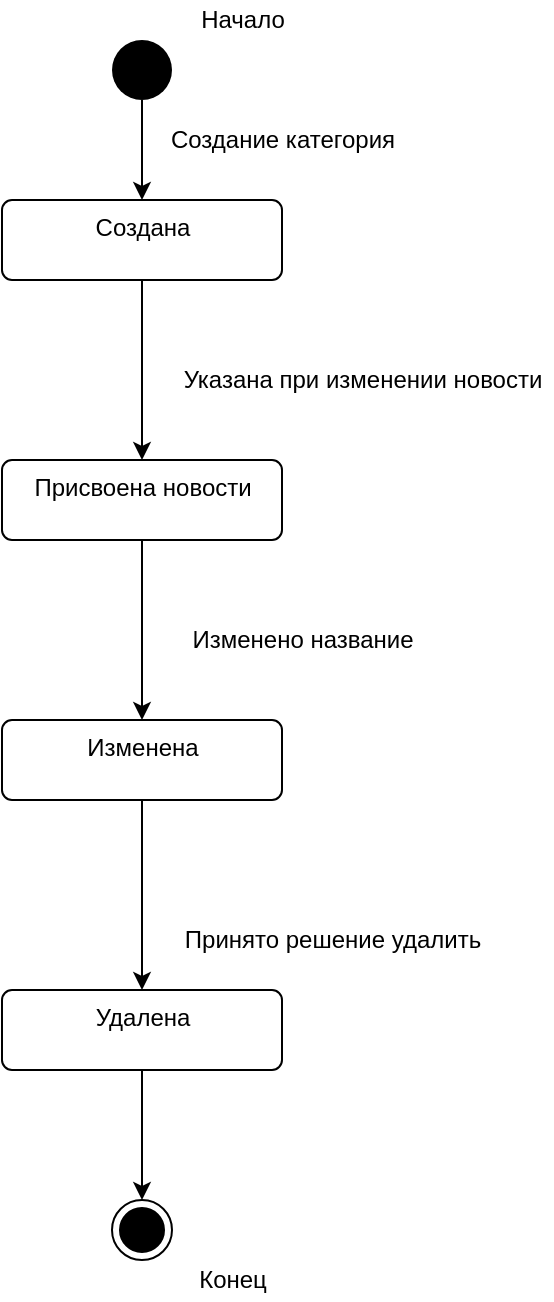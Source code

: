 <mxfile version="15.9.4" type="device" pages="2"><diagram id="tHwqoX5piFjwgA3y4jzz" name="Диаграмма состояний категорий"><mxGraphModel dx="1422" dy="794" grid="1" gridSize="10" guides="1" tooltips="1" connect="1" arrows="1" fold="1" page="1" pageScale="1" pageWidth="827" pageHeight="1169" math="0" shadow="0"><root><mxCell id="0"/><mxCell id="1" parent="0"/><mxCell id="svdX3wV6zDlBJfcQ6Xdy-11" style="edgeStyle=orthogonalEdgeStyle;rounded=0;orthogonalLoop=1;jettySize=auto;html=1;exitX=0.5;exitY=1;exitDx=0;exitDy=0;entryX=0.5;entryY=0;entryDx=0;entryDy=0;" edge="1" parent="1" source="svdX3wV6zDlBJfcQ6Xdy-1" target="svdX3wV6zDlBJfcQ6Xdy-3"><mxGeometry relative="1" as="geometry"/></mxCell><mxCell id="svdX3wV6zDlBJfcQ6Xdy-1" value="" style="ellipse;fillColor=#000000;strokeColor=none;" vertex="1" parent="1"><mxGeometry x="190" y="70" width="30" height="30" as="geometry"/></mxCell><mxCell id="svdX3wV6zDlBJfcQ6Xdy-2" value="" style="ellipse;html=1;shape=endState;fillColor=#000000;strokeColor=#000000;" vertex="1" parent="1"><mxGeometry x="190" y="650" width="30" height="30" as="geometry"/></mxCell><mxCell id="svdX3wV6zDlBJfcQ6Xdy-12" style="edgeStyle=orthogonalEdgeStyle;rounded=0;orthogonalLoop=1;jettySize=auto;html=1;exitX=0.5;exitY=1;exitDx=0;exitDy=0;entryX=0.5;entryY=0;entryDx=0;entryDy=0;" edge="1" parent="1" source="svdX3wV6zDlBJfcQ6Xdy-3" target="svdX3wV6zDlBJfcQ6Xdy-4"><mxGeometry relative="1" as="geometry"/></mxCell><mxCell id="svdX3wV6zDlBJfcQ6Xdy-3" value="Создана" style="html=1;align=center;verticalAlign=top;rounded=1;absoluteArcSize=1;arcSize=10;dashed=0;" vertex="1" parent="1"><mxGeometry x="135" y="150" width="140" height="40" as="geometry"/></mxCell><mxCell id="svdX3wV6zDlBJfcQ6Xdy-13" style="edgeStyle=orthogonalEdgeStyle;rounded=0;orthogonalLoop=1;jettySize=auto;html=1;exitX=0.5;exitY=1;exitDx=0;exitDy=0;entryX=0.5;entryY=0;entryDx=0;entryDy=0;" edge="1" parent="1" source="svdX3wV6zDlBJfcQ6Xdy-4" target="svdX3wV6zDlBJfcQ6Xdy-5"><mxGeometry relative="1" as="geometry"/></mxCell><mxCell id="svdX3wV6zDlBJfcQ6Xdy-4" value="Присвоена новости" style="html=1;align=center;verticalAlign=top;rounded=1;absoluteArcSize=1;arcSize=10;dashed=0;" vertex="1" parent="1"><mxGeometry x="135" y="280" width="140" height="40" as="geometry"/></mxCell><mxCell id="svdX3wV6zDlBJfcQ6Xdy-14" style="edgeStyle=orthogonalEdgeStyle;rounded=0;orthogonalLoop=1;jettySize=auto;html=1;exitX=0.5;exitY=1;exitDx=0;exitDy=0;entryX=0.5;entryY=0;entryDx=0;entryDy=0;" edge="1" parent="1" source="svdX3wV6zDlBJfcQ6Xdy-5" target="svdX3wV6zDlBJfcQ6Xdy-7"><mxGeometry relative="1" as="geometry"/></mxCell><mxCell id="svdX3wV6zDlBJfcQ6Xdy-5" value="Изменена" style="html=1;align=center;verticalAlign=top;rounded=1;absoluteArcSize=1;arcSize=10;dashed=0;" vertex="1" parent="1"><mxGeometry x="135" y="410" width="140" height="40" as="geometry"/></mxCell><mxCell id="svdX3wV6zDlBJfcQ6Xdy-15" style="edgeStyle=orthogonalEdgeStyle;rounded=0;orthogonalLoop=1;jettySize=auto;html=1;exitX=0.5;exitY=1;exitDx=0;exitDy=0;entryX=0.5;entryY=0;entryDx=0;entryDy=0;" edge="1" parent="1" source="svdX3wV6zDlBJfcQ6Xdy-7" target="svdX3wV6zDlBJfcQ6Xdy-2"><mxGeometry relative="1" as="geometry"/></mxCell><mxCell id="svdX3wV6zDlBJfcQ6Xdy-7" value="Удалена" style="html=1;align=center;verticalAlign=top;rounded=1;absoluteArcSize=1;arcSize=10;dashed=0;" vertex="1" parent="1"><mxGeometry x="135" y="545" width="140" height="40" as="geometry"/></mxCell><mxCell id="svdX3wV6zDlBJfcQ6Xdy-17" value="Создание категория" style="text;html=1;align=center;verticalAlign=middle;resizable=0;points=[];autosize=1;strokeColor=none;fillColor=none;" vertex="1" parent="1"><mxGeometry x="210" y="110" width="130" height="20" as="geometry"/></mxCell><mxCell id="svdX3wV6zDlBJfcQ6Xdy-18" value="Начало" style="text;html=1;align=center;verticalAlign=middle;resizable=0;points=[];autosize=1;strokeColor=none;fillColor=none;" vertex="1" parent="1"><mxGeometry x="225" y="50" width="60" height="20" as="geometry"/></mxCell><mxCell id="svdX3wV6zDlBJfcQ6Xdy-19" value="Конец" style="text;html=1;align=center;verticalAlign=middle;resizable=0;points=[];autosize=1;strokeColor=none;fillColor=none;" vertex="1" parent="1"><mxGeometry x="225" y="680" width="50" height="20" as="geometry"/></mxCell><mxCell id="svdX3wV6zDlBJfcQ6Xdy-20" value="Указана при изменении новости" style="text;html=1;align=center;verticalAlign=middle;resizable=0;points=[];autosize=1;strokeColor=none;fillColor=none;" vertex="1" parent="1"><mxGeometry x="220" y="230" width="190" height="20" as="geometry"/></mxCell><mxCell id="svdX3wV6zDlBJfcQ6Xdy-21" value="Изменено название" style="text;html=1;align=center;verticalAlign=middle;resizable=0;points=[];autosize=1;strokeColor=none;fillColor=none;" vertex="1" parent="1"><mxGeometry x="220" y="360" width="130" height="20" as="geometry"/></mxCell><mxCell id="svdX3wV6zDlBJfcQ6Xdy-22" value="Принято решение удалить" style="text;html=1;align=center;verticalAlign=middle;resizable=0;points=[];autosize=1;strokeColor=none;fillColor=none;" vertex="1" parent="1"><mxGeometry x="220" y="510" width="160" height="20" as="geometry"/></mxCell></root></mxGraphModel></diagram><diagram id="rb3msqv55hduBQJIwttk" name="Page-2"><mxGraphModel dx="2844" dy="1588" grid="1" gridSize="10" guides="1" tooltips="1" connect="1" arrows="1" fold="1" page="1" pageScale="1" pageWidth="827" pageHeight="1169" math="0" shadow="0"><root><mxCell id="663PtTSdU_E0on5tPUbW-0"/><mxCell id="663PtTSdU_E0on5tPUbW-1" parent="663PtTSdU_E0on5tPUbW-0"/><mxCell id="cEBY9XATBxj3EOBoowPL-3" value="News" style="swimlane;html=1;childLayout=stackLayout;startSize=20;rounded=0;shadow=0;comic=0;labelBackgroundColor=none;strokeWidth=1;fontFamily=Verdana;fontSize=12;align=center;" vertex="1" parent="663PtTSdU_E0on5tPUbW-1"><mxGeometry x="40" y="20" width="1255" height="1470" as="geometry"/></mxCell><mxCell id="cEBY9XATBxj3EOBoowPL-4" value="Author" style="swimlane;html=1;startSize=20;" vertex="1" parent="cEBY9XATBxj3EOBoowPL-3"><mxGeometry y="20" width="250" height="1450" as="geometry"/></mxCell><mxCell id="cEBY9XATBxj3EOBoowPL-31" value="" style="ellipse;whiteSpace=wrap;html=1;rounded=0;shadow=0;comic=0;labelBackgroundColor=none;strokeWidth=1;fillColor=#000000;fontFamily=Verdana;fontSize=12;align=center;" vertex="1" parent="cEBY9XATBxj3EOBoowPL-4"><mxGeometry x="100" y="50" width="40" height="40" as="geometry"/></mxCell><mxCell id="cEBY9XATBxj3EOBoowPL-32" value="Создаёт" style="rounded=1;whiteSpace=wrap;html=1;shadow=0;comic=0;labelBackgroundColor=none;strokeWidth=1;fontFamily=Verdana;fontSize=12;align=center;arcSize=50;" vertex="1" parent="cEBY9XATBxj3EOBoowPL-4"><mxGeometry x="70" y="140" width="100" height="30" as="geometry"/></mxCell><mxCell id="cEBY9XATBxj3EOBoowPL-30" style="edgeStyle=orthogonalEdgeStyle;rounded=0;html=1;labelBackgroundColor=none;startArrow=none;startFill=0;startSize=5;endArrow=classicThin;endFill=1;endSize=5;jettySize=auto;orthogonalLoop=1;strokeWidth=1;fontFamily=Verdana;fontSize=12" edge="1" parent="cEBY9XATBxj3EOBoowPL-4" source="cEBY9XATBxj3EOBoowPL-31" target="cEBY9XATBxj3EOBoowPL-32"><mxGeometry relative="1" as="geometry"/></mxCell><mxCell id="cEBY9XATBxj3EOBoowPL-152" style="edgeStyle=orthogonalEdgeStyle;rounded=0;orthogonalLoop=1;jettySize=auto;html=1;exitX=0.5;exitY=1;exitDx=0;exitDy=0;entryX=0.5;entryY=0;entryDx=0;entryDy=0;" edge="1" parent="cEBY9XATBxj3EOBoowPL-4" source="cEBY9XATBxj3EOBoowPL-148" target="cEBY9XATBxj3EOBoowPL-149"><mxGeometry relative="1" as="geometry"/></mxCell><mxCell id="cEBY9XATBxj3EOBoowPL-148" value="Читает комментарии" style="rounded=1;whiteSpace=wrap;html=1;shadow=0;comic=0;labelBackgroundColor=none;strokeWidth=1;fontFamily=Verdana;fontSize=12;align=center;arcSize=50;" vertex="1" parent="cEBY9XATBxj3EOBoowPL-4"><mxGeometry x="70" y="1160" width="100" height="30" as="geometry"/></mxCell><mxCell id="cEBY9XATBxj3EOBoowPL-149" value="Корректирует новость" style="rounded=1;whiteSpace=wrap;html=1;shadow=0;comic=0;labelBackgroundColor=none;strokeWidth=1;fontFamily=Verdana;fontSize=12;align=center;arcSize=50;" vertex="1" parent="cEBY9XATBxj3EOBoowPL-4"><mxGeometry x="70" y="1220" width="100" height="30" as="geometry"/></mxCell><mxCell id="cEBY9XATBxj3EOBoowPL-13" value="System" style="swimlane;html=1;startSize=20;" vertex="1" parent="cEBY9XATBxj3EOBoowPL-3"><mxGeometry x="250" y="20" width="250" height="1450" as="geometry"/></mxCell><mxCell id="cEBY9XATBxj3EOBoowPL-101" style="edgeStyle=orthogonalEdgeStyle;rounded=0;orthogonalLoop=1;jettySize=auto;html=1;exitX=0.5;exitY=1;exitDx=0;exitDy=0;entryX=0.5;entryY=0;entryDx=0;entryDy=0;" edge="1" parent="cEBY9XATBxj3EOBoowPL-13" source="cEBY9XATBxj3EOBoowPL-16" target="cEBY9XATBxj3EOBoowPL-18"><mxGeometry relative="1" as="geometry"/></mxCell><mxCell id="cEBY9XATBxj3EOBoowPL-16" value="Сохраняет" style="rounded=1;whiteSpace=wrap;html=1;shadow=0;comic=0;labelBackgroundColor=none;strokeWidth=1;fontFamily=Verdana;fontSize=12;align=center;arcSize=50;" vertex="1" parent="cEBY9XATBxj3EOBoowPL-13"><mxGeometry x="85" y="230" width="100" height="30" as="geometry"/></mxCell><mxCell id="cEBY9XATBxj3EOBoowPL-18" value="" style="whiteSpace=wrap;html=1;rounded=0;shadow=0;comic=0;labelBackgroundColor=none;strokeWidth=1;fillColor=#000000;fontFamily=Verdana;fontSize=12;align=center;rotation=0;" vertex="1" parent="cEBY9XATBxj3EOBoowPL-13"><mxGeometry x="61.5" y="330" width="147" height="10" as="geometry"/></mxCell><mxCell id="cEBY9XATBxj3EOBoowPL-7" value="Сохраняет данные" style="rounded=1;whiteSpace=wrap;html=1;shadow=0;comic=0;labelBackgroundColor=none;strokeWidth=1;fontFamily=Verdana;fontSize=12;align=center;arcSize=50;" vertex="1" parent="cEBY9XATBxj3EOBoowPL-13"><mxGeometry x="75" y="1070" width="100" height="30" as="geometry"/></mxCell><mxCell id="cEBY9XATBxj3EOBoowPL-135" style="edgeStyle=orthogonalEdgeStyle;rounded=0;orthogonalLoop=1;jettySize=auto;html=1;exitX=0.5;exitY=1;exitDx=0;exitDy=0;entryX=0.5;entryY=0;entryDx=0;entryDy=0;" edge="1" parent="cEBY9XATBxj3EOBoowPL-13" source="cEBY9XATBxj3EOBoowPL-128" target="cEBY9XATBxj3EOBoowPL-7"><mxGeometry relative="1" as="geometry"/></mxCell><mxCell id="cEBY9XATBxj3EOBoowPL-128" value="" style="whiteSpace=wrap;html=1;rounded=0;shadow=0;comic=0;labelBackgroundColor=none;strokeWidth=1;fillColor=#000000;fontFamily=Verdana;fontSize=12;align=center;rotation=0;" vertex="1" parent="cEBY9XATBxj3EOBoowPL-13"><mxGeometry x="51.5" y="980" width="147" height="10" as="geometry"/></mxCell><mxCell id="cEBY9XATBxj3EOBoowPL-89" value="" style="shape=mxgraph.bpmn.shape;html=1;verticalLabelPosition=bottom;labelBackgroundColor=#ffffff;verticalAlign=top;perimeter=ellipsePerimeter;outline=end;symbol=terminate;rounded=0;shadow=0;comic=0;strokeWidth=1;fontFamily=Verdana;fontSize=12;align=center;" vertex="1" parent="cEBY9XATBxj3EOBoowPL-13"><mxGeometry x="105" y="1370" width="40" height="40" as="geometry"/></mxCell><mxCell id="cEBY9XATBxj3EOBoowPL-154" style="edgeStyle=orthogonalEdgeStyle;rounded=0;orthogonalLoop=1;jettySize=auto;html=1;exitX=0.5;exitY=1;exitDx=0;exitDy=0;entryX=0.5;entryY=0;entryDx=0;entryDy=0;" edge="1" parent="cEBY9XATBxj3EOBoowPL-13" source="cEBY9XATBxj3EOBoowPL-150" target="cEBY9XATBxj3EOBoowPL-89"><mxGeometry relative="1" as="geometry"/></mxCell><mxCell id="cEBY9XATBxj3EOBoowPL-150" value="Сохраняет данные" style="rounded=1;whiteSpace=wrap;html=1;shadow=0;comic=0;labelBackgroundColor=none;strokeWidth=1;fontFamily=Verdana;fontSize=12;align=center;arcSize=50;" vertex="1" parent="cEBY9XATBxj3EOBoowPL-13"><mxGeometry x="74" y="1310" width="100" height="30" as="geometry"/></mxCell><mxCell id="cEBY9XATBxj3EOBoowPL-29" value="Reader 1" style="swimlane;html=1;startSize=20;" vertex="1" parent="cEBY9XATBxj3EOBoowPL-3"><mxGeometry x="500" y="20" width="250" height="1450" as="geometry"/></mxCell><mxCell id="cEBY9XATBxj3EOBoowPL-105" style="edgeStyle=orthogonalEdgeStyle;rounded=0;orthogonalLoop=1;jettySize=auto;html=1;exitX=0.5;exitY=1;exitDx=0;exitDy=0;entryX=0.5;entryY=0;entryDx=0;entryDy=0;" edge="1" parent="cEBY9XATBxj3EOBoowPL-29" source="cEBY9XATBxj3EOBoowPL-96" target="cEBY9XATBxj3EOBoowPL-98"><mxGeometry relative="1" as="geometry"/></mxCell><mxCell id="cEBY9XATBxj3EOBoowPL-96" value="Получает" style="rounded=1;whiteSpace=wrap;html=1;shadow=0;comic=0;labelBackgroundColor=none;strokeWidth=1;fontFamily=Verdana;fontSize=12;align=center;arcSize=50;" vertex="1" parent="cEBY9XATBxj3EOBoowPL-29"><mxGeometry x="75" y="410" width="100" height="30" as="geometry"/></mxCell><mxCell id="cEBY9XATBxj3EOBoowPL-111" style="edgeStyle=orthogonalEdgeStyle;rounded=0;orthogonalLoop=1;jettySize=auto;html=1;exitX=0.5;exitY=1;exitDx=0;exitDy=0;" edge="1" parent="cEBY9XATBxj3EOBoowPL-29" source="cEBY9XATBxj3EOBoowPL-98" target="cEBY9XATBxj3EOBoowPL-108"><mxGeometry relative="1" as="geometry"/></mxCell><mxCell id="cEBY9XATBxj3EOBoowPL-98" value="Читает" style="rounded=1;whiteSpace=wrap;html=1;shadow=0;comic=0;labelBackgroundColor=none;strokeWidth=1;fontFamily=Verdana;fontSize=12;align=center;arcSize=50;" vertex="1" parent="cEBY9XATBxj3EOBoowPL-29"><mxGeometry x="75" y="520" width="100" height="30" as="geometry"/></mxCell><mxCell id="cEBY9XATBxj3EOBoowPL-119" style="edgeStyle=orthogonalEdgeStyle;rounded=0;orthogonalLoop=1;jettySize=auto;html=1;exitX=0.5;exitY=1;exitDx=0;exitDy=0;entryX=0.5;entryY=0;entryDx=0;entryDy=0;" edge="1" parent="cEBY9XATBxj3EOBoowPL-29" source="cEBY9XATBxj3EOBoowPL-108" target="cEBY9XATBxj3EOBoowPL-23"><mxGeometry relative="1" as="geometry"/></mxCell><mxCell id="cEBY9XATBxj3EOBoowPL-125" style="edgeStyle=orthogonalEdgeStyle;rounded=0;orthogonalLoop=1;jettySize=auto;html=1;exitX=0.5;exitY=1;exitDx=0;exitDy=0;entryX=0.5;entryY=0;entryDx=0;entryDy=0;" edge="1" parent="cEBY9XATBxj3EOBoowPL-29" source="EKLqeoll0erFHcxmEned-23" target="cEBY9XATBxj3EOBoowPL-122"><mxGeometry relative="1" as="geometry"><mxPoint x="110.0" y="780" as="sourcePoint"/></mxGeometry></mxCell><mxCell id="EKLqeoll0erFHcxmEned-24" style="edgeStyle=orthogonalEdgeStyle;rounded=0;orthogonalLoop=1;jettySize=auto;html=1;exitX=0;exitY=0.5;exitDx=0;exitDy=0;entryX=0.5;entryY=0;entryDx=0;entryDy=0;" edge="1" parent="cEBY9XATBxj3EOBoowPL-29" source="cEBY9XATBxj3EOBoowPL-108" target="EKLqeoll0erFHcxmEned-23"><mxGeometry relative="1" as="geometry"/></mxCell><mxCell id="cEBY9XATBxj3EOBoowPL-108" value="" style="rhombus;" vertex="1" parent="cEBY9XATBxj3EOBoowPL-29"><mxGeometry x="110" y="620" width="30" height="30" as="geometry"/></mxCell><mxCell id="cEBY9XATBxj3EOBoowPL-114" value="Хочет написать комментарий ?" style="text;html=1;align=center;verticalAlign=middle;resizable=0;points=[];autosize=1;strokeColor=none;fillColor=none;" vertex="1" parent="cEBY9XATBxj3EOBoowPL-29"><mxGeometry x="45" y="580" width="190" height="20" as="geometry"/></mxCell><mxCell id="cEBY9XATBxj3EOBoowPL-23" value="Пишет комментарий" style="rounded=1;whiteSpace=wrap;html=1;shadow=0;comic=0;labelBackgroundColor=none;strokeWidth=1;fontFamily=Verdana;fontSize=12;align=center;arcSize=50;" vertex="1" parent="cEBY9XATBxj3EOBoowPL-29"><mxGeometry x="130" y="690" width="100" height="30" as="geometry"/></mxCell><mxCell id="cEBY9XATBxj3EOBoowPL-122" value="Ставит лайк" style="rounded=1;whiteSpace=wrap;html=1;shadow=0;comic=0;labelBackgroundColor=none;strokeWidth=1;fontFamily=Verdana;fontSize=12;align=center;arcSize=50;" vertex="1" parent="cEBY9XATBxj3EOBoowPL-29"><mxGeometry x="20" y="835" width="100" height="30" as="geometry"/></mxCell><mxCell id="EKLqeoll0erFHcxmEned-0" value="Да" style="text;html=1;align=center;verticalAlign=middle;resizable=0;points=[];autosize=1;strokeColor=none;fillColor=none;" vertex="1" parent="cEBY9XATBxj3EOBoowPL-29"><mxGeometry x="140" y="650" width="30" height="20" as="geometry"/></mxCell><mxCell id="EKLqeoll0erFHcxmEned-7" value="нет" style="text;html=1;align=center;verticalAlign=middle;resizable=0;points=[];autosize=1;strokeColor=none;fillColor=none;" vertex="1" parent="cEBY9XATBxj3EOBoowPL-29"><mxGeometry x="55" y="690" width="30" height="20" as="geometry"/></mxCell><mxCell id="EKLqeoll0erFHcxmEned-23" value="" style="rhombus;" vertex="1" parent="cEBY9XATBxj3EOBoowPL-29"><mxGeometry x="75" y="720" width="30" height="30" as="geometry"/></mxCell><mxCell id="EKLqeoll0erFHcxmEned-25" value="Хочет поставить лайк ?" style="text;html=1;align=center;verticalAlign=middle;resizable=0;points=[];autosize=1;strokeColor=none;fillColor=none;" vertex="1" parent="cEBY9XATBxj3EOBoowPL-29"><mxGeometry x="-75" y="730" width="150" height="20" as="geometry"/></mxCell><mxCell id="EKLqeoll0erFHcxmEned-34" value="Да" style="text;html=1;align=center;verticalAlign=middle;resizable=0;points=[];autosize=1;strokeColor=none;fillColor=none;" vertex="1" parent="cEBY9XATBxj3EOBoowPL-29"><mxGeometry x="40" y="800" width="30" height="20" as="geometry"/></mxCell><mxCell id="EKLqeoll0erFHcxmEned-35" value="нет" style="text;html=1;align=center;verticalAlign=middle;resizable=0;points=[];autosize=1;strokeColor=none;fillColor=none;" vertex="1" parent="cEBY9XATBxj3EOBoowPL-29"><mxGeometry x="125" y="790" width="30" height="20" as="geometry"/></mxCell><mxCell id="cEBY9XATBxj3EOBoowPL-81" style="edgeStyle=orthogonalEdgeStyle;rounded=0;orthogonalLoop=1;jettySize=auto;html=1;exitX=0.5;exitY=1;exitDx=0;exitDy=0;entryX=0.5;entryY=0;entryDx=0;entryDy=0;" edge="1" parent="cEBY9XATBxj3EOBoowPL-3" source="cEBY9XATBxj3EOBoowPL-32" target="cEBY9XATBxj3EOBoowPL-16"><mxGeometry relative="1" as="geometry"/></mxCell><mxCell id="cEBY9XATBxj3EOBoowPL-86" value="..." style="swimlane;html=1;startSize=20;" vertex="1" parent="cEBY9XATBxj3EOBoowPL-3"><mxGeometry x="750" y="20" width="250" height="1450" as="geometry"/></mxCell><mxCell id="cEBY9XATBxj3EOBoowPL-106" style="edgeStyle=orthogonalEdgeStyle;rounded=0;orthogonalLoop=1;jettySize=auto;html=1;exitX=0.5;exitY=1;exitDx=0;exitDy=0;entryX=0.5;entryY=0;entryDx=0;entryDy=0;" edge="1" parent="cEBY9XATBxj3EOBoowPL-86" source="cEBY9XATBxj3EOBoowPL-97" target="cEBY9XATBxj3EOBoowPL-99"><mxGeometry relative="1" as="geometry"/></mxCell><mxCell id="cEBY9XATBxj3EOBoowPL-97" value="Получает" style="rounded=1;whiteSpace=wrap;html=1;shadow=0;comic=0;labelBackgroundColor=none;strokeWidth=1;fontFamily=Verdana;fontSize=12;align=center;arcSize=50;" vertex="1" parent="cEBY9XATBxj3EOBoowPL-86"><mxGeometry x="75" y="410" width="100" height="30" as="geometry"/></mxCell><mxCell id="cEBY9XATBxj3EOBoowPL-112" style="edgeStyle=orthogonalEdgeStyle;rounded=0;orthogonalLoop=1;jettySize=auto;html=1;exitX=0.5;exitY=1;exitDx=0;exitDy=0;entryX=0.5;entryY=0;entryDx=0;entryDy=0;" edge="1" parent="cEBY9XATBxj3EOBoowPL-86" source="cEBY9XATBxj3EOBoowPL-99" target="cEBY9XATBxj3EOBoowPL-109"><mxGeometry relative="1" as="geometry"/></mxCell><mxCell id="cEBY9XATBxj3EOBoowPL-99" value="Читает" style="rounded=1;whiteSpace=wrap;html=1;shadow=0;comic=0;labelBackgroundColor=none;strokeWidth=1;fontFamily=Verdana;fontSize=12;align=center;arcSize=50;" vertex="1" parent="cEBY9XATBxj3EOBoowPL-86"><mxGeometry x="75" y="520" width="100" height="30" as="geometry"/></mxCell><mxCell id="cEBY9XATBxj3EOBoowPL-120" style="edgeStyle=orthogonalEdgeStyle;rounded=0;orthogonalLoop=1;jettySize=auto;html=1;exitX=0.5;exitY=1;exitDx=0;exitDy=0;entryX=0.5;entryY=0;entryDx=0;entryDy=0;" edge="1" parent="cEBY9XATBxj3EOBoowPL-86" source="cEBY9XATBxj3EOBoowPL-109" target="cEBY9XATBxj3EOBoowPL-117"><mxGeometry relative="1" as="geometry"/></mxCell><mxCell id="EKLqeoll0erFHcxmEned-54" style="edgeStyle=orthogonalEdgeStyle;rounded=0;orthogonalLoop=1;jettySize=auto;html=1;exitX=0;exitY=0.5;exitDx=0;exitDy=0;entryX=0.5;entryY=0;entryDx=0;entryDy=0;" edge="1" parent="cEBY9XATBxj3EOBoowPL-86" source="cEBY9XATBxj3EOBoowPL-109" target="EKLqeoll0erFHcxmEned-46"><mxGeometry relative="1" as="geometry"/></mxCell><mxCell id="cEBY9XATBxj3EOBoowPL-109" value="" style="rhombus;" vertex="1" parent="cEBY9XATBxj3EOBoowPL-86"><mxGeometry x="110" y="620" width="30" height="30" as="geometry"/></mxCell><mxCell id="cEBY9XATBxj3EOBoowPL-115" value="Хочет написать комментарий ?" style="text;html=1;align=center;verticalAlign=middle;resizable=0;points=[];autosize=1;strokeColor=none;fillColor=none;" vertex="1" parent="cEBY9XATBxj3EOBoowPL-86"><mxGeometry x="32" y="580" width="190" height="20" as="geometry"/></mxCell><mxCell id="cEBY9XATBxj3EOBoowPL-117" value="Пишет комментарий" style="rounded=1;whiteSpace=wrap;html=1;shadow=0;comic=0;labelBackgroundColor=none;strokeWidth=1;fontFamily=Verdana;fontSize=12;align=center;arcSize=50;" vertex="1" parent="cEBY9XATBxj3EOBoowPL-86"><mxGeometry x="130" y="690" width="100" height="30" as="geometry"/></mxCell><mxCell id="cEBY9XATBxj3EOBoowPL-123" value="Ставит лайк" style="rounded=1;whiteSpace=wrap;html=1;shadow=0;comic=0;labelBackgroundColor=none;strokeWidth=1;fontFamily=Verdana;fontSize=12;align=center;arcSize=50;" vertex="1" parent="cEBY9XATBxj3EOBoowPL-86"><mxGeometry x="10" y="840" width="100" height="30" as="geometry"/></mxCell><mxCell id="EKLqeoll0erFHcxmEned-1" value="Да" style="text;html=1;align=center;verticalAlign=middle;resizable=0;points=[];autosize=1;strokeColor=none;fillColor=none;" vertex="1" parent="cEBY9XATBxj3EOBoowPL-86"><mxGeometry x="140" y="650" width="30" height="20" as="geometry"/></mxCell><mxCell id="EKLqeoll0erFHcxmEned-4" value="нет" style="text;html=1;align=center;verticalAlign=middle;resizable=0;points=[];autosize=1;strokeColor=none;fillColor=none;" vertex="1" parent="cEBY9XATBxj3EOBoowPL-86"><mxGeometry x="60" y="650" width="30" height="20" as="geometry"/></mxCell><mxCell id="EKLqeoll0erFHcxmEned-55" style="edgeStyle=orthogonalEdgeStyle;rounded=0;orthogonalLoop=1;jettySize=auto;html=1;exitX=0.5;exitY=1;exitDx=0;exitDy=0;entryX=0.593;entryY=0.07;entryDx=0;entryDy=0;entryPerimeter=0;" edge="1" parent="cEBY9XATBxj3EOBoowPL-86" source="EKLqeoll0erFHcxmEned-46" target="cEBY9XATBxj3EOBoowPL-123"><mxGeometry relative="1" as="geometry"/></mxCell><mxCell id="EKLqeoll0erFHcxmEned-46" value="" style="rhombus;" vertex="1" parent="cEBY9XATBxj3EOBoowPL-86"><mxGeometry x="80" y="720" width="30" height="30" as="geometry"/></mxCell><mxCell id="EKLqeoll0erFHcxmEned-47" value="Хочет поставить лайк ?" style="text;html=1;align=center;verticalAlign=middle;resizable=0;points=[];autosize=1;strokeColor=none;fillColor=none;" vertex="1" parent="cEBY9XATBxj3EOBoowPL-86"><mxGeometry x="-70" y="730" width="150" height="20" as="geometry"/></mxCell><mxCell id="EKLqeoll0erFHcxmEned-48" value="Да" style="text;html=1;align=center;verticalAlign=middle;resizable=0;points=[];autosize=1;strokeColor=none;fillColor=none;" vertex="1" parent="cEBY9XATBxj3EOBoowPL-86"><mxGeometry x="45" y="800" width="30" height="20" as="geometry"/></mxCell><mxCell id="EKLqeoll0erFHcxmEned-49" value="нет" style="text;html=1;align=center;verticalAlign=middle;resizable=0;points=[];autosize=1;strokeColor=none;fillColor=none;" vertex="1" parent="cEBY9XATBxj3EOBoowPL-86"><mxGeometry x="130" y="790" width="30" height="20" as="geometry"/></mxCell><mxCell id="cEBY9XATBxj3EOBoowPL-90" value="Reader n" style="swimlane;html=1;startSize=20;" vertex="1" parent="cEBY9XATBxj3EOBoowPL-3"><mxGeometry x="1000" y="20" width="255" height="1450" as="geometry"/></mxCell><mxCell id="cEBY9XATBxj3EOBoowPL-107" style="edgeStyle=orthogonalEdgeStyle;rounded=0;orthogonalLoop=1;jettySize=auto;html=1;exitX=0.5;exitY=1;exitDx=0;exitDy=0;entryX=0.5;entryY=0;entryDx=0;entryDy=0;" edge="1" parent="cEBY9XATBxj3EOBoowPL-90" source="cEBY9XATBxj3EOBoowPL-95" target="cEBY9XATBxj3EOBoowPL-100"><mxGeometry relative="1" as="geometry"/></mxCell><mxCell id="cEBY9XATBxj3EOBoowPL-95" value="Получает" style="rounded=1;whiteSpace=wrap;html=1;shadow=0;comic=0;labelBackgroundColor=none;strokeWidth=1;fontFamily=Verdana;fontSize=12;align=center;arcSize=50;" vertex="1" parent="cEBY9XATBxj3EOBoowPL-90"><mxGeometry x="110" y="410" width="100" height="30" as="geometry"/></mxCell><mxCell id="cEBY9XATBxj3EOBoowPL-113" style="edgeStyle=orthogonalEdgeStyle;rounded=0;orthogonalLoop=1;jettySize=auto;html=1;exitX=0.5;exitY=1;exitDx=0;exitDy=0;entryX=0.5;entryY=0;entryDx=0;entryDy=0;" edge="1" parent="cEBY9XATBxj3EOBoowPL-90" source="cEBY9XATBxj3EOBoowPL-100" target="cEBY9XATBxj3EOBoowPL-110"><mxGeometry relative="1" as="geometry"/></mxCell><mxCell id="cEBY9XATBxj3EOBoowPL-100" value="Читает" style="rounded=1;whiteSpace=wrap;html=1;shadow=0;comic=0;labelBackgroundColor=none;strokeWidth=1;fontFamily=Verdana;fontSize=12;align=center;arcSize=50;" vertex="1" parent="cEBY9XATBxj3EOBoowPL-90"><mxGeometry x="110" y="520" width="100" height="30" as="geometry"/></mxCell><mxCell id="cEBY9XATBxj3EOBoowPL-121" style="edgeStyle=orthogonalEdgeStyle;rounded=0;orthogonalLoop=1;jettySize=auto;html=1;exitX=0.5;exitY=1;exitDx=0;exitDy=0;entryX=0.5;entryY=0;entryDx=0;entryDy=0;" edge="1" parent="cEBY9XATBxj3EOBoowPL-90" source="cEBY9XATBxj3EOBoowPL-110" target="cEBY9XATBxj3EOBoowPL-118"><mxGeometry relative="1" as="geometry"/></mxCell><mxCell id="EKLqeoll0erFHcxmEned-57" style="edgeStyle=orthogonalEdgeStyle;rounded=0;orthogonalLoop=1;jettySize=auto;html=1;exitX=0;exitY=0.5;exitDx=0;exitDy=0;entryX=0.5;entryY=0;entryDx=0;entryDy=0;" edge="1" parent="cEBY9XATBxj3EOBoowPL-90" source="cEBY9XATBxj3EOBoowPL-110" target="EKLqeoll0erFHcxmEned-50"><mxGeometry relative="1" as="geometry"/></mxCell><mxCell id="cEBY9XATBxj3EOBoowPL-110" value="" style="rhombus;" vertex="1" parent="cEBY9XATBxj3EOBoowPL-90"><mxGeometry x="145" y="620" width="30" height="30" as="geometry"/></mxCell><mxCell id="cEBY9XATBxj3EOBoowPL-116" value="Хочет написать комментарий ?" style="text;html=1;align=center;verticalAlign=middle;resizable=0;points=[];autosize=1;strokeColor=none;fillColor=none;" vertex="1" parent="cEBY9XATBxj3EOBoowPL-90"><mxGeometry x="50" y="580" width="190" height="20" as="geometry"/></mxCell><mxCell id="cEBY9XATBxj3EOBoowPL-118" value="Пишет комментарий" style="rounded=1;whiteSpace=wrap;html=1;shadow=0;comic=0;labelBackgroundColor=none;strokeWidth=1;fontFamily=Verdana;fontSize=12;align=center;arcSize=50;" vertex="1" parent="cEBY9XATBxj3EOBoowPL-90"><mxGeometry x="130" y="690" width="100" height="30" as="geometry"/></mxCell><mxCell id="cEBY9XATBxj3EOBoowPL-124" value="Ставит лайк" style="rounded=1;whiteSpace=wrap;html=1;shadow=0;comic=0;labelBackgroundColor=none;strokeWidth=1;fontFamily=Verdana;fontSize=12;align=center;arcSize=50;" vertex="1" parent="cEBY9XATBxj3EOBoowPL-90"><mxGeometry x="10" y="860" width="100" height="30" as="geometry"/></mxCell><mxCell id="EKLqeoll0erFHcxmEned-2" value="Да" style="text;html=1;align=center;verticalAlign=middle;resizable=0;points=[];autosize=1;strokeColor=none;fillColor=none;" vertex="1" parent="cEBY9XATBxj3EOBoowPL-90"><mxGeometry x="165" y="650" width="30" height="20" as="geometry"/></mxCell><mxCell id="EKLqeoll0erFHcxmEned-3" value="нет" style="text;html=1;align=center;verticalAlign=middle;resizable=0;points=[];autosize=1;strokeColor=none;fillColor=none;" vertex="1" parent="cEBY9XATBxj3EOBoowPL-90"><mxGeometry x="60" y="650" width="30" height="20" as="geometry"/></mxCell><mxCell id="EKLqeoll0erFHcxmEned-58" style="edgeStyle=orthogonalEdgeStyle;rounded=0;orthogonalLoop=1;jettySize=auto;html=1;exitX=0.5;exitY=1;exitDx=0;exitDy=0;entryX=0.75;entryY=0;entryDx=0;entryDy=0;" edge="1" parent="cEBY9XATBxj3EOBoowPL-90" source="EKLqeoll0erFHcxmEned-50" target="cEBY9XATBxj3EOBoowPL-124"><mxGeometry relative="1" as="geometry"/></mxCell><mxCell id="EKLqeoll0erFHcxmEned-50" value="" style="rhombus;" vertex="1" parent="cEBY9XATBxj3EOBoowPL-90"><mxGeometry x="85" y="740" width="30" height="30" as="geometry"/></mxCell><mxCell id="EKLqeoll0erFHcxmEned-51" value="Хочет поставить лайк ?" style="text;html=1;align=center;verticalAlign=middle;resizable=0;points=[];autosize=1;strokeColor=none;fillColor=none;" vertex="1" parent="cEBY9XATBxj3EOBoowPL-90"><mxGeometry x="-65" y="750" width="150" height="20" as="geometry"/></mxCell><mxCell id="EKLqeoll0erFHcxmEned-52" value="Да" style="text;html=1;align=center;verticalAlign=middle;resizable=0;points=[];autosize=1;strokeColor=none;fillColor=none;" vertex="1" parent="cEBY9XATBxj3EOBoowPL-90"><mxGeometry x="50" y="820" width="30" height="20" as="geometry"/></mxCell><mxCell id="EKLqeoll0erFHcxmEned-53" value="нет" style="text;html=1;align=center;verticalAlign=middle;resizable=0;points=[];autosize=1;strokeColor=none;fillColor=none;" vertex="1" parent="cEBY9XATBxj3EOBoowPL-90"><mxGeometry x="135" y="810" width="30" height="20" as="geometry"/></mxCell><mxCell id="cEBY9XATBxj3EOBoowPL-102" style="edgeStyle=orthogonalEdgeStyle;rounded=0;orthogonalLoop=1;jettySize=auto;html=1;exitX=0.5;exitY=1;exitDx=0;exitDy=0;entryX=0.5;entryY=0;entryDx=0;entryDy=0;" edge="1" parent="cEBY9XATBxj3EOBoowPL-3" source="cEBY9XATBxj3EOBoowPL-18" target="cEBY9XATBxj3EOBoowPL-96"><mxGeometry relative="1" as="geometry"/></mxCell><mxCell id="cEBY9XATBxj3EOBoowPL-103" style="edgeStyle=orthogonalEdgeStyle;rounded=0;orthogonalLoop=1;jettySize=auto;html=1;entryX=0.5;entryY=0;entryDx=0;entryDy=0;exitX=0.75;exitY=1;exitDx=0;exitDy=0;" edge="1" parent="cEBY9XATBxj3EOBoowPL-3" source="cEBY9XATBxj3EOBoowPL-18" target="cEBY9XATBxj3EOBoowPL-97"><mxGeometry relative="1" as="geometry"><mxPoint x="430" y="361" as="sourcePoint"/><Array as="points"><mxPoint x="422" y="390"/><mxPoint x="875" y="390"/></Array></mxGeometry></mxCell><mxCell id="cEBY9XATBxj3EOBoowPL-104" style="edgeStyle=orthogonalEdgeStyle;rounded=0;orthogonalLoop=1;jettySize=auto;html=1;entryX=0.5;entryY=0;entryDx=0;entryDy=0;exitX=0.194;exitY=0.5;exitDx=0;exitDy=0;exitPerimeter=0;" edge="1" parent="cEBY9XATBxj3EOBoowPL-3" source="cEBY9XATBxj3EOBoowPL-18" target="cEBY9XATBxj3EOBoowPL-95"><mxGeometry relative="1" as="geometry"><mxPoint x="350" y="370" as="sourcePoint"/><Array as="points"><mxPoint x="340" y="380"/><mxPoint x="1160" y="380"/></Array></mxGeometry></mxCell><mxCell id="cEBY9XATBxj3EOBoowPL-129" style="edgeStyle=orthogonalEdgeStyle;rounded=0;orthogonalLoop=1;jettySize=auto;html=1;exitX=0.5;exitY=1;exitDx=0;exitDy=0;entryX=0.5;entryY=0;entryDx=0;entryDy=0;" edge="1" parent="cEBY9XATBxj3EOBoowPL-3" source="cEBY9XATBxj3EOBoowPL-122" target="cEBY9XATBxj3EOBoowPL-128"><mxGeometry relative="1" as="geometry"><Array as="points"><mxPoint x="570" y="910"/><mxPoint x="340" y="910"/><mxPoint x="340" y="980"/><mxPoint x="375" y="980"/></Array></mxGeometry></mxCell><mxCell id="cEBY9XATBxj3EOBoowPL-130" style="edgeStyle=orthogonalEdgeStyle;rounded=0;orthogonalLoop=1;jettySize=auto;html=1;exitX=0.5;exitY=1;exitDx=0;exitDy=0;entryX=0.5;entryY=0;entryDx=0;entryDy=0;" edge="1" parent="cEBY9XATBxj3EOBoowPL-3" source="cEBY9XATBxj3EOBoowPL-23" target="cEBY9XATBxj3EOBoowPL-128"><mxGeometry relative="1" as="geometry"><Array as="points"><mxPoint x="680" y="990"/><mxPoint x="375" y="990"/></Array></mxGeometry></mxCell><mxCell id="cEBY9XATBxj3EOBoowPL-131" style="edgeStyle=orthogonalEdgeStyle;rounded=0;orthogonalLoop=1;jettySize=auto;html=1;exitX=0.5;exitY=1;exitDx=0;exitDy=0;entryX=0.5;entryY=0;entryDx=0;entryDy=0;" edge="1" parent="cEBY9XATBxj3EOBoowPL-3" source="cEBY9XATBxj3EOBoowPL-123" target="cEBY9XATBxj3EOBoowPL-128"><mxGeometry relative="1" as="geometry"><Array as="points"><mxPoint x="810" y="930"/><mxPoint x="375" y="930"/></Array></mxGeometry></mxCell><mxCell id="cEBY9XATBxj3EOBoowPL-132" style="edgeStyle=orthogonalEdgeStyle;rounded=0;orthogonalLoop=1;jettySize=auto;html=1;exitX=0.5;exitY=1;exitDx=0;exitDy=0;entryX=0.5;entryY=0;entryDx=0;entryDy=0;" edge="1" parent="cEBY9XATBxj3EOBoowPL-3" source="cEBY9XATBxj3EOBoowPL-117" target="cEBY9XATBxj3EOBoowPL-128"><mxGeometry relative="1" as="geometry"><Array as="points"><mxPoint x="930" y="940"/><mxPoint x="350" y="940"/><mxPoint x="350" y="980"/><mxPoint x="375" y="980"/></Array></mxGeometry></mxCell><mxCell id="cEBY9XATBxj3EOBoowPL-133" style="edgeStyle=orthogonalEdgeStyle;rounded=0;orthogonalLoop=1;jettySize=auto;html=1;exitX=0.5;exitY=1;exitDx=0;exitDy=0;entryX=0.5;entryY=0;entryDx=0;entryDy=0;" edge="1" parent="cEBY9XATBxj3EOBoowPL-3" source="cEBY9XATBxj3EOBoowPL-124" target="cEBY9XATBxj3EOBoowPL-128"><mxGeometry relative="1" as="geometry"><Array as="points"><mxPoint x="1060" y="960"/><mxPoint x="430" y="960"/><mxPoint x="430" y="980"/><mxPoint x="375" y="980"/></Array></mxGeometry></mxCell><mxCell id="cEBY9XATBxj3EOBoowPL-134" style="edgeStyle=orthogonalEdgeStyle;rounded=0;orthogonalLoop=1;jettySize=auto;html=1;exitX=0.5;exitY=1;exitDx=0;exitDy=0;entryX=0.5;entryY=0;entryDx=0;entryDy=0;" edge="1" parent="cEBY9XATBxj3EOBoowPL-3" source="cEBY9XATBxj3EOBoowPL-118" target="cEBY9XATBxj3EOBoowPL-128"><mxGeometry relative="1" as="geometry"><Array as="points"><mxPoint x="1180" y="980"/><mxPoint x="375" y="980"/></Array></mxGeometry></mxCell><mxCell id="cEBY9XATBxj3EOBoowPL-151" style="edgeStyle=orthogonalEdgeStyle;rounded=0;orthogonalLoop=1;jettySize=auto;html=1;exitX=0.5;exitY=1;exitDx=0;exitDy=0;entryX=0.5;entryY=0;entryDx=0;entryDy=0;" edge="1" parent="cEBY9XATBxj3EOBoowPL-3" source="cEBY9XATBxj3EOBoowPL-7" target="cEBY9XATBxj3EOBoowPL-148"><mxGeometry relative="1" as="geometry"/></mxCell><mxCell id="cEBY9XATBxj3EOBoowPL-153" style="edgeStyle=orthogonalEdgeStyle;rounded=0;orthogonalLoop=1;jettySize=auto;html=1;exitX=0.5;exitY=1;exitDx=0;exitDy=0;entryX=0.5;entryY=0;entryDx=0;entryDy=0;" edge="1" parent="cEBY9XATBxj3EOBoowPL-3" source="cEBY9XATBxj3EOBoowPL-149" target="cEBY9XATBxj3EOBoowPL-150"><mxGeometry relative="1" as="geometry"/></mxCell><mxCell id="EKLqeoll0erFHcxmEned-33" style="edgeStyle=orthogonalEdgeStyle;rounded=0;orthogonalLoop=1;jettySize=auto;html=1;exitX=1;exitY=0.5;exitDx=0;exitDy=0;entryX=0.75;entryY=0;entryDx=0;entryDy=0;" edge="1" parent="cEBY9XATBxj3EOBoowPL-3" source="EKLqeoll0erFHcxmEned-23" target="cEBY9XATBxj3EOBoowPL-128"><mxGeometry relative="1" as="geometry"><Array as="points"><mxPoint x="660" y="755"/><mxPoint x="660" y="920"/><mxPoint x="412" y="920"/></Array></mxGeometry></mxCell><mxCell id="EKLqeoll0erFHcxmEned-56" style="edgeStyle=orthogonalEdgeStyle;rounded=0;orthogonalLoop=1;jettySize=auto;html=1;exitX=1;exitY=0.5;exitDx=0;exitDy=0;entryX=0.75;entryY=0;entryDx=0;entryDy=0;" edge="1" parent="cEBY9XATBxj3EOBoowPL-3" source="EKLqeoll0erFHcxmEned-46" target="cEBY9XATBxj3EOBoowPL-128"><mxGeometry relative="1" as="geometry"><Array as="points"><mxPoint x="880" y="755"/><mxPoint x="880" y="920"/><mxPoint x="412" y="920"/></Array></mxGeometry></mxCell><mxCell id="EKLqeoll0erFHcxmEned-59" style="edgeStyle=orthogonalEdgeStyle;rounded=0;orthogonalLoop=1;jettySize=auto;html=1;exitX=1;exitY=0.5;exitDx=0;exitDy=0;entryX=0.75;entryY=0;entryDx=0;entryDy=0;" edge="1" parent="cEBY9XATBxj3EOBoowPL-3" source="EKLqeoll0erFHcxmEned-50" target="cEBY9XATBxj3EOBoowPL-128"><mxGeometry relative="1" as="geometry"><Array as="points"><mxPoint x="1135" y="775"/><mxPoint x="1135" y="930"/><mxPoint x="412" y="930"/></Array></mxGeometry></mxCell></root></mxGraphModel></diagram></mxfile>